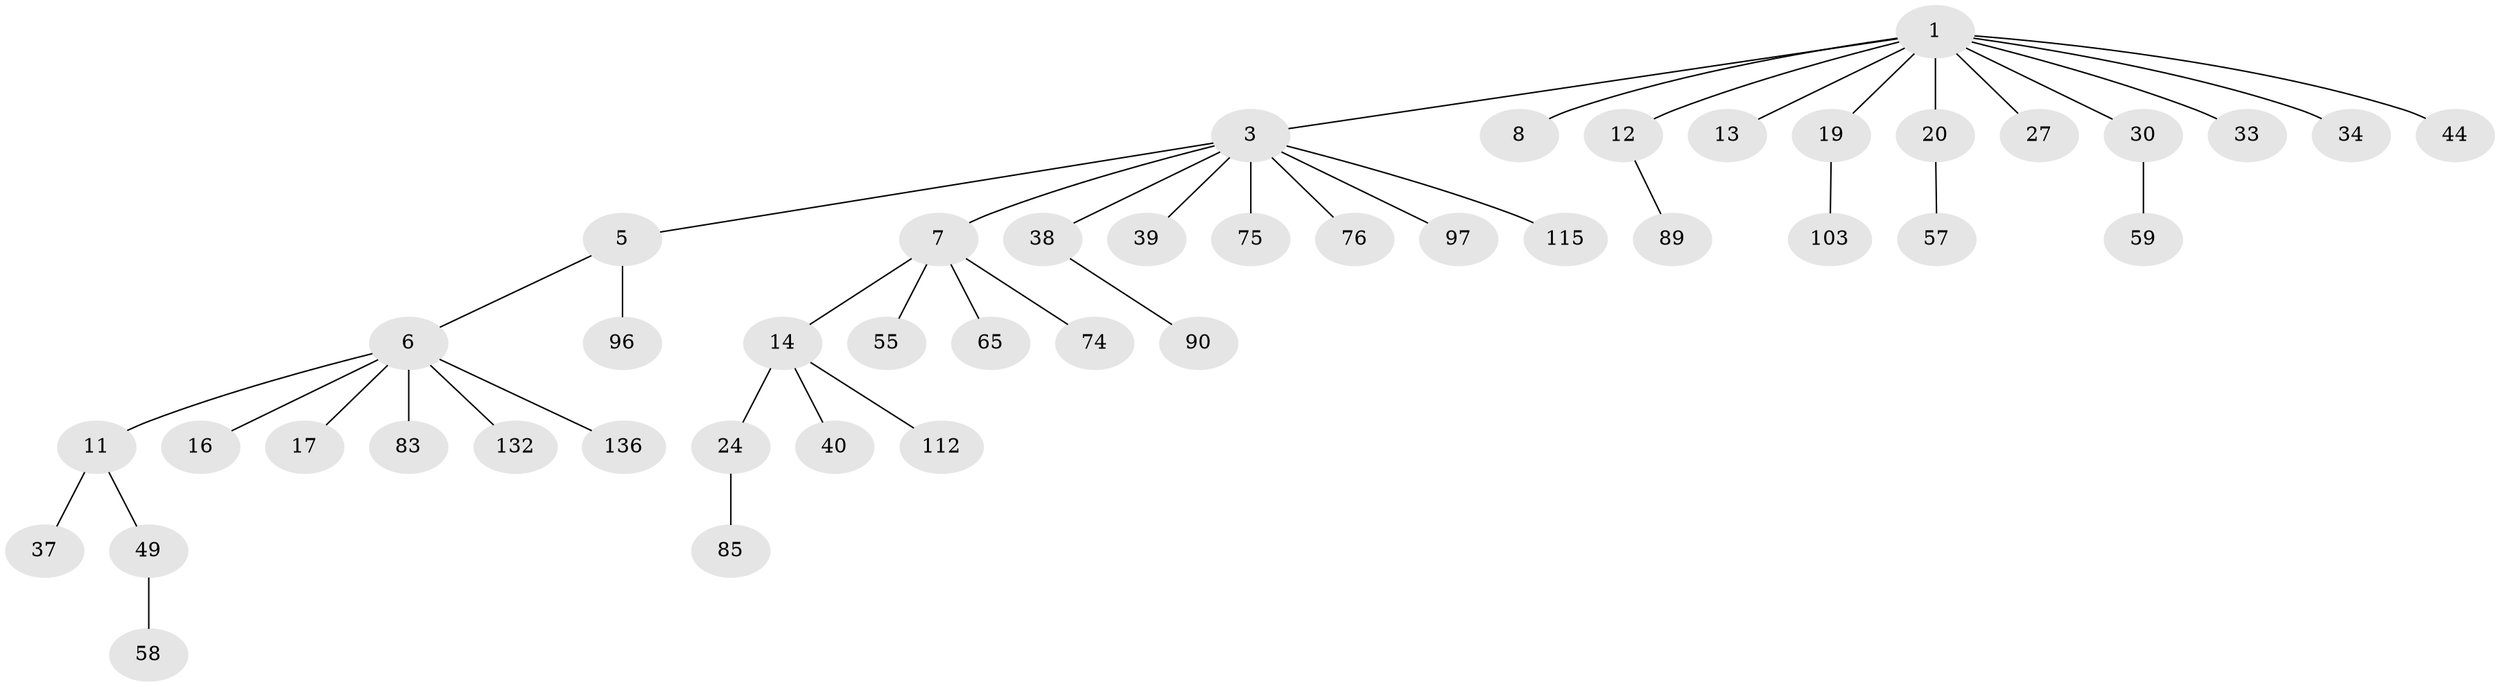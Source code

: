 // original degree distribution, {5: 0.034013605442176874, 8: 0.006802721088435374, 4: 0.047619047619047616, 7: 0.013605442176870748, 2: 0.2925170068027211, 3: 0.14285714285714285, 1: 0.46258503401360546}
// Generated by graph-tools (version 1.1) at 2025/19/03/04/25 18:19:05]
// undirected, 44 vertices, 43 edges
graph export_dot {
graph [start="1"]
  node [color=gray90,style=filled];
  1 [super="+2"];
  3 [super="+4+10+35+81"];
  5 [super="+92+32"];
  6 [super="+71"];
  7 [super="+18+9"];
  8 [super="+102"];
  11 [super="+25"];
  12 [super="+72+63+15"];
  13 [super="+21+31"];
  14 [super="+22"];
  16 [super="+119"];
  17 [super="+135+138"];
  19 [super="+91+141"];
  20 [super="+41+100"];
  24 [super="+26+29"];
  27 [super="+73"];
  30 [super="+48"];
  33 [super="+143+52+60"];
  34;
  37 [super="+46+79"];
  38 [super="+64+42+62"];
  39 [super="+108"];
  40;
  44 [super="+61"];
  49 [super="+88+106"];
  55 [super="+140"];
  57 [super="+129"];
  58 [super="+84"];
  59;
  65;
  74;
  75 [super="+99"];
  76;
  83;
  85;
  89 [super="+124"];
  90 [super="+104"];
  96;
  97;
  103 [super="+110"];
  112;
  115 [super="+123"];
  132;
  136;
  1 -- 8;
  1 -- 20;
  1 -- 30;
  1 -- 33;
  1 -- 34;
  1 -- 3;
  1 -- 12;
  1 -- 13;
  1 -- 44;
  1 -- 19;
  1 -- 27;
  3 -- 7;
  3 -- 5;
  3 -- 39;
  3 -- 97;
  3 -- 38;
  3 -- 75;
  3 -- 76;
  3 -- 115;
  5 -- 6;
  5 -- 96;
  6 -- 11;
  6 -- 16;
  6 -- 17;
  6 -- 83;
  6 -- 136;
  6 -- 132;
  7 -- 14;
  7 -- 74;
  7 -- 65;
  7 -- 55;
  11 -- 49;
  11 -- 37;
  12 -- 89;
  14 -- 24;
  14 -- 40;
  14 -- 112;
  19 -- 103;
  20 -- 57;
  24 -- 85;
  30 -- 59;
  38 -- 90;
  49 -- 58;
}
